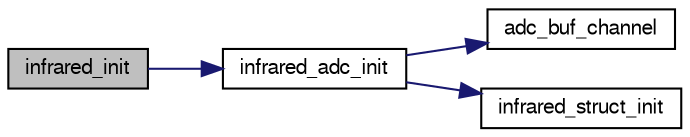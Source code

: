 digraph "infrared_init"
{
  edge [fontname="FreeSans",fontsize="10",labelfontname="FreeSans",labelfontsize="10"];
  node [fontname="FreeSans",fontsize="10",shape=record];
  rankdir="LR";
  Node1 [label="infrared_init",height=0.2,width=0.4,color="black", fillcolor="grey75", style="filled", fontcolor="black"];
  Node1 -> Node2 [color="midnightblue",fontsize="10",style="solid",fontname="FreeSans"];
  Node2 [label="infrared_adc_init",height=0.2,width=0.4,color="black", fillcolor="white", style="filled",URL="$infrared__adc_8c.html#afd9b914e78df4722702ab0113752a2b0",tooltip="Initialisation of ir. "];
  Node2 -> Node3 [color="midnightblue",fontsize="10",style="solid",fontname="FreeSans"];
  Node3 [label="adc_buf_channel",height=0.2,width=0.4,color="black", fillcolor="white", style="filled",URL="$chibios_2mcu__periph_2adc__arch_8c.html#a289883844d6749adab1cee5aabe41824",tooltip="Link between ChibiOS ADC drivers and Paparazzi adc_buffers. "];
  Node2 -> Node4 [color="midnightblue",fontsize="10",style="solid",fontname="FreeSans"];
  Node4 [label="infrared_struct_init",height=0.2,width=0.4,color="black", fillcolor="white", style="filled",URL="$infrared_8c.html#ade4431b989cb32090504093a89a2fdde",tooltip="Initialisation of ir structure. "];
}
